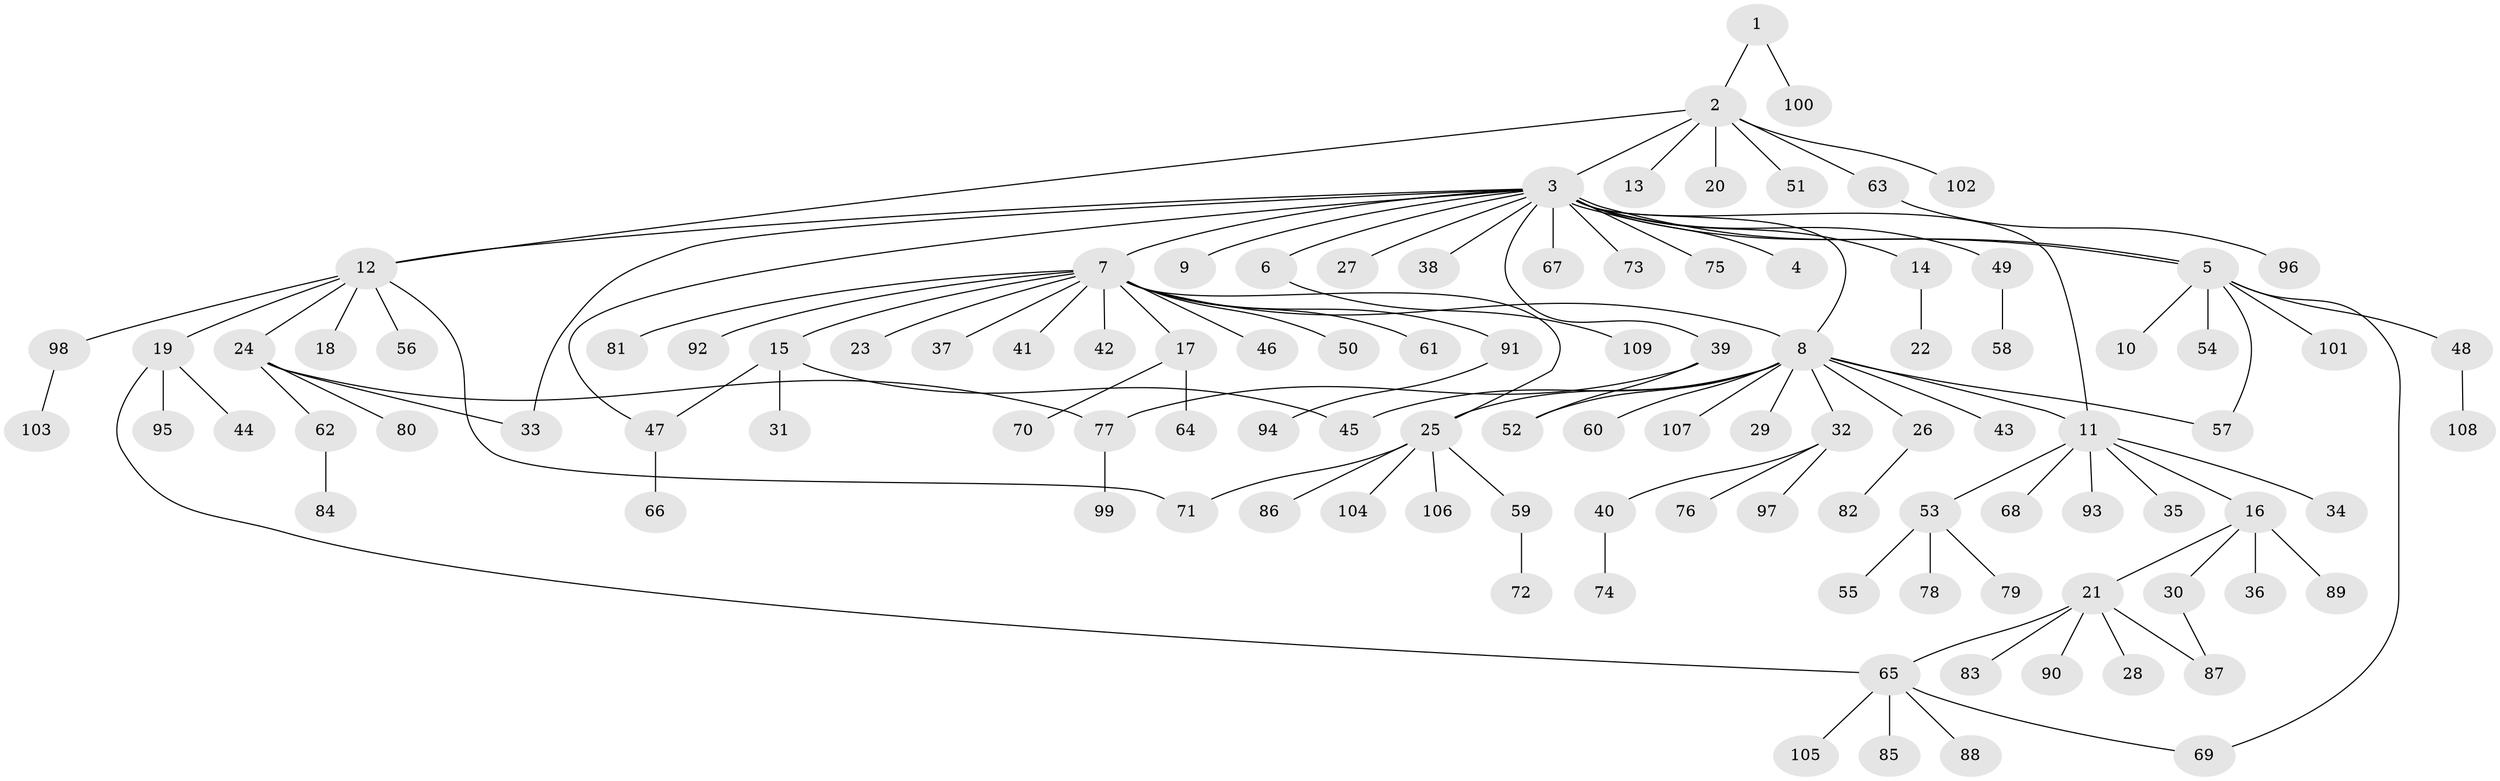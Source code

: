 // Generated by graph-tools (version 1.1) at 2025/49/03/09/25 03:49:54]
// undirected, 109 vertices, 123 edges
graph export_dot {
graph [start="1"]
  node [color=gray90,style=filled];
  1;
  2;
  3;
  4;
  5;
  6;
  7;
  8;
  9;
  10;
  11;
  12;
  13;
  14;
  15;
  16;
  17;
  18;
  19;
  20;
  21;
  22;
  23;
  24;
  25;
  26;
  27;
  28;
  29;
  30;
  31;
  32;
  33;
  34;
  35;
  36;
  37;
  38;
  39;
  40;
  41;
  42;
  43;
  44;
  45;
  46;
  47;
  48;
  49;
  50;
  51;
  52;
  53;
  54;
  55;
  56;
  57;
  58;
  59;
  60;
  61;
  62;
  63;
  64;
  65;
  66;
  67;
  68;
  69;
  70;
  71;
  72;
  73;
  74;
  75;
  76;
  77;
  78;
  79;
  80;
  81;
  82;
  83;
  84;
  85;
  86;
  87;
  88;
  89;
  90;
  91;
  92;
  93;
  94;
  95;
  96;
  97;
  98;
  99;
  100;
  101;
  102;
  103;
  104;
  105;
  106;
  107;
  108;
  109;
  1 -- 2;
  1 -- 100;
  2 -- 3;
  2 -- 12;
  2 -- 13;
  2 -- 20;
  2 -- 51;
  2 -- 63;
  2 -- 102;
  3 -- 4;
  3 -- 5;
  3 -- 5;
  3 -- 6;
  3 -- 7;
  3 -- 8;
  3 -- 9;
  3 -- 11;
  3 -- 12;
  3 -- 14;
  3 -- 27;
  3 -- 33;
  3 -- 38;
  3 -- 39;
  3 -- 47;
  3 -- 49;
  3 -- 67;
  3 -- 73;
  3 -- 75;
  5 -- 10;
  5 -- 48;
  5 -- 54;
  5 -- 57;
  5 -- 69;
  5 -- 101;
  6 -- 109;
  7 -- 8;
  7 -- 15;
  7 -- 17;
  7 -- 23;
  7 -- 25;
  7 -- 37;
  7 -- 41;
  7 -- 42;
  7 -- 46;
  7 -- 50;
  7 -- 61;
  7 -- 81;
  7 -- 91;
  7 -- 92;
  8 -- 11;
  8 -- 25;
  8 -- 26;
  8 -- 29;
  8 -- 32;
  8 -- 43;
  8 -- 45;
  8 -- 52;
  8 -- 57;
  8 -- 60;
  8 -- 107;
  11 -- 16;
  11 -- 34;
  11 -- 35;
  11 -- 53;
  11 -- 68;
  11 -- 93;
  12 -- 18;
  12 -- 19;
  12 -- 24;
  12 -- 56;
  12 -- 71;
  12 -- 98;
  14 -- 22;
  15 -- 31;
  15 -- 45;
  15 -- 47;
  16 -- 21;
  16 -- 30;
  16 -- 36;
  16 -- 89;
  17 -- 64;
  17 -- 70;
  19 -- 44;
  19 -- 65;
  19 -- 95;
  21 -- 28;
  21 -- 65;
  21 -- 83;
  21 -- 87;
  21 -- 90;
  24 -- 33;
  24 -- 62;
  24 -- 77;
  24 -- 80;
  25 -- 59;
  25 -- 71;
  25 -- 86;
  25 -- 104;
  25 -- 106;
  26 -- 82;
  30 -- 87;
  32 -- 40;
  32 -- 76;
  32 -- 97;
  39 -- 52;
  39 -- 77;
  40 -- 74;
  47 -- 66;
  48 -- 108;
  49 -- 58;
  53 -- 55;
  53 -- 78;
  53 -- 79;
  59 -- 72;
  62 -- 84;
  63 -- 96;
  65 -- 69;
  65 -- 85;
  65 -- 88;
  65 -- 105;
  77 -- 99;
  91 -- 94;
  98 -- 103;
}
